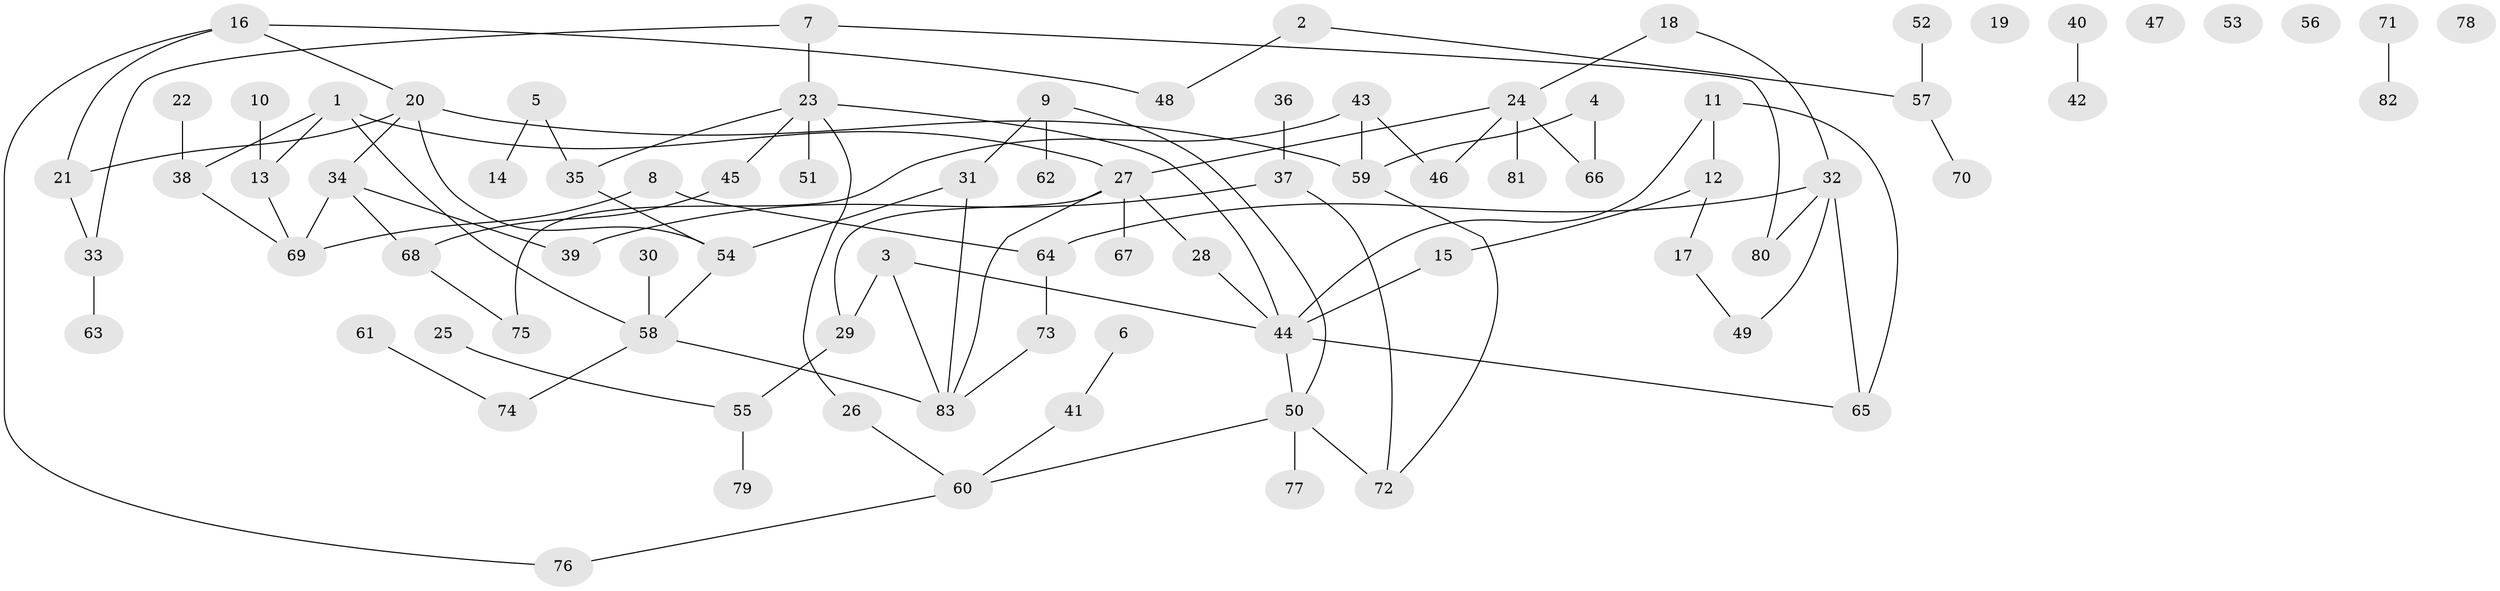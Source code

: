 // coarse degree distribution, {0: 0.21212121212121213, 3: 0.12121212121212122, 4: 0.09090909090909091, 2: 0.12121212121212122, 1: 0.30303030303030304, 5: 0.09090909090909091, 12: 0.030303030303030304, 7: 0.030303030303030304}
// Generated by graph-tools (version 1.1) at 2025/42/03/04/25 21:42:29]
// undirected, 83 vertices, 100 edges
graph export_dot {
graph [start="1"]
  node [color=gray90,style=filled];
  1;
  2;
  3;
  4;
  5;
  6;
  7;
  8;
  9;
  10;
  11;
  12;
  13;
  14;
  15;
  16;
  17;
  18;
  19;
  20;
  21;
  22;
  23;
  24;
  25;
  26;
  27;
  28;
  29;
  30;
  31;
  32;
  33;
  34;
  35;
  36;
  37;
  38;
  39;
  40;
  41;
  42;
  43;
  44;
  45;
  46;
  47;
  48;
  49;
  50;
  51;
  52;
  53;
  54;
  55;
  56;
  57;
  58;
  59;
  60;
  61;
  62;
  63;
  64;
  65;
  66;
  67;
  68;
  69;
  70;
  71;
  72;
  73;
  74;
  75;
  76;
  77;
  78;
  79;
  80;
  81;
  82;
  83;
  1 -- 13;
  1 -- 27;
  1 -- 38;
  1 -- 58;
  2 -- 48;
  2 -- 57;
  3 -- 29;
  3 -- 44;
  3 -- 83;
  4 -- 59;
  4 -- 66;
  5 -- 14;
  5 -- 35;
  6 -- 41;
  7 -- 23;
  7 -- 33;
  7 -- 80;
  8 -- 64;
  8 -- 69;
  9 -- 31;
  9 -- 50;
  9 -- 62;
  10 -- 13;
  11 -- 12;
  11 -- 44;
  11 -- 65;
  12 -- 15;
  12 -- 17;
  13 -- 69;
  15 -- 44;
  16 -- 20;
  16 -- 21;
  16 -- 48;
  16 -- 76;
  17 -- 49;
  18 -- 24;
  18 -- 32;
  20 -- 21;
  20 -- 34;
  20 -- 54;
  20 -- 59;
  21 -- 33;
  22 -- 38;
  23 -- 26;
  23 -- 35;
  23 -- 44;
  23 -- 45;
  23 -- 51;
  24 -- 27;
  24 -- 46;
  24 -- 66;
  24 -- 81;
  25 -- 55;
  26 -- 60;
  27 -- 28;
  27 -- 29;
  27 -- 67;
  27 -- 83;
  28 -- 44;
  29 -- 55;
  30 -- 58;
  31 -- 54;
  31 -- 83;
  32 -- 49;
  32 -- 64;
  32 -- 65;
  32 -- 80;
  33 -- 63;
  34 -- 39;
  34 -- 68;
  34 -- 69;
  35 -- 54;
  36 -- 37;
  37 -- 39;
  37 -- 72;
  38 -- 69;
  40 -- 42;
  41 -- 60;
  43 -- 46;
  43 -- 59;
  43 -- 75;
  44 -- 50;
  44 -- 65;
  45 -- 68;
  50 -- 60;
  50 -- 72;
  50 -- 77;
  52 -- 57;
  54 -- 58;
  55 -- 79;
  57 -- 70;
  58 -- 74;
  58 -- 83;
  59 -- 72;
  60 -- 76;
  61 -- 74;
  64 -- 73;
  68 -- 75;
  71 -- 82;
  73 -- 83;
}
